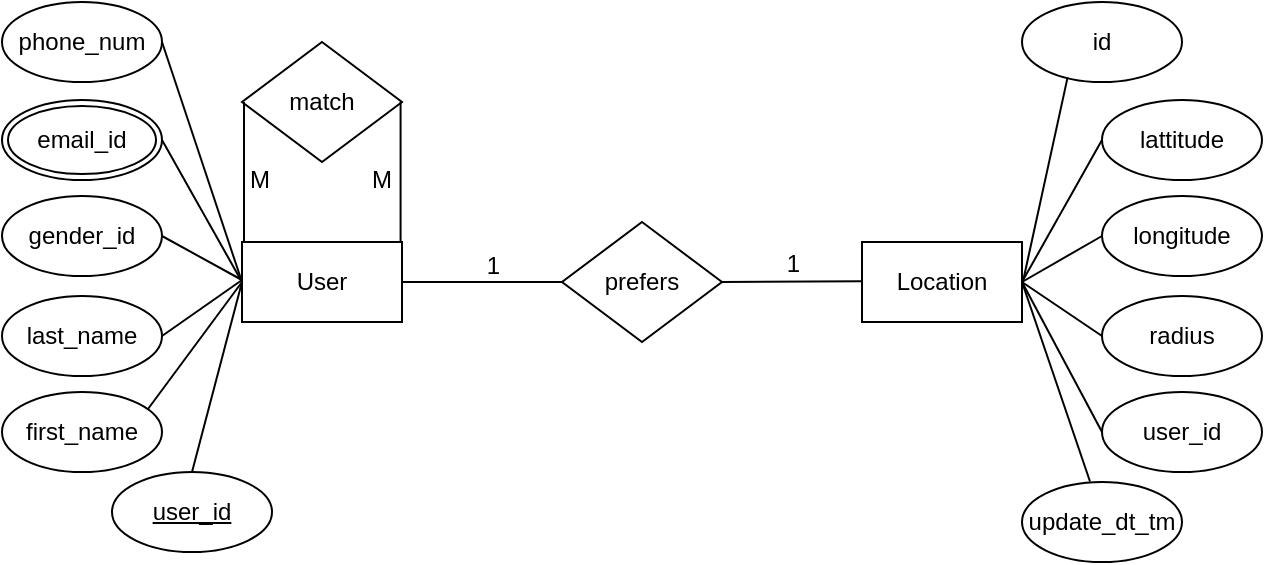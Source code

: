 <mxfile version="16.6.3" type="device"><diagram id="R2lEEEUBdFMjLlhIrx00" name="Page-1"><mxGraphModel dx="1113" dy="1860" grid="1" gridSize="10" guides="1" tooltips="1" connect="1" arrows="1" fold="1" page="1" pageScale="1" pageWidth="850" pageHeight="1100" math="0" shadow="0" extFonts="Permanent Marker^https://fonts.googleapis.com/css?family=Permanent+Marker"><root><mxCell id="0"/><mxCell id="1" parent="0"/><mxCell id="dPc50emsaRb5Qo5FsXfv-1" value="User" style="rounded=0;whiteSpace=wrap;html=1;" parent="1" vertex="1"><mxGeometry x="230" y="-880" width="80" height="40" as="geometry"/></mxCell><mxCell id="dPc50emsaRb5Qo5FsXfv-2" value="Location" style="rounded=0;whiteSpace=wrap;html=1;" parent="1" vertex="1"><mxGeometry x="540" y="-880" width="80" height="40" as="geometry"/></mxCell><mxCell id="dPc50emsaRb5Qo5FsXfv-10" value="gender_id" style="ellipse;whiteSpace=wrap;html=1;" parent="1" vertex="1"><mxGeometry x="110" y="-903" width="80" height="40" as="geometry"/></mxCell><mxCell id="dPc50emsaRb5Qo5FsXfv-11" value="first_name" style="ellipse;whiteSpace=wrap;html=1;" parent="1" vertex="1"><mxGeometry x="110" y="-805" width="80" height="40" as="geometry"/></mxCell><mxCell id="dPc50emsaRb5Qo5FsXfv-12" value="last_name" style="ellipse;whiteSpace=wrap;html=1;" parent="1" vertex="1"><mxGeometry x="110" y="-853" width="80" height="40" as="geometry"/></mxCell><mxCell id="dPc50emsaRb5Qo5FsXfv-13" value="&lt;u&gt;user_id&lt;/u&gt;" style="ellipse;whiteSpace=wrap;html=1;" parent="1" vertex="1"><mxGeometry x="165" y="-765" width="80" height="40" as="geometry"/></mxCell><mxCell id="dPc50emsaRb5Qo5FsXfv-14" value="phone_num" style="ellipse;whiteSpace=wrap;html=1;" parent="1" vertex="1"><mxGeometry x="110" y="-1000" width="80" height="40" as="geometry"/></mxCell><mxCell id="dPc50emsaRb5Qo5FsXfv-15" value="email_id" style="ellipse;shape=doubleEllipse;margin=3;whiteSpace=wrap;html=1;align=center;" parent="1" vertex="1"><mxGeometry x="110" y="-951" width="80" height="40" as="geometry"/></mxCell><mxCell id="dPc50emsaRb5Qo5FsXfv-16" value="prefers" style="rhombus;whiteSpace=wrap;html=1;" parent="1" vertex="1"><mxGeometry x="390" y="-890" width="80" height="60" as="geometry"/></mxCell><mxCell id="dPc50emsaRb5Qo5FsXfv-17" value="" style="endArrow=none;html=1;rounded=0;exitX=1;exitY=0.5;exitDx=0;exitDy=0;" parent="1" source="dPc50emsaRb5Qo5FsXfv-1" edge="1"><mxGeometry relative="1" as="geometry"><mxPoint x="320" y="-860" as="sourcePoint"/><mxPoint x="390" y="-860" as="targetPoint"/></mxGeometry></mxCell><mxCell id="dPc50emsaRb5Qo5FsXfv-21" value="" style="endArrow=none;html=1;rounded=0;" parent="1" edge="1"><mxGeometry relative="1" as="geometry"><mxPoint x="470" y="-860" as="sourcePoint"/><mxPoint x="540" y="-860.4" as="targetPoint"/></mxGeometry></mxCell><mxCell id="dPc50emsaRb5Qo5FsXfv-22" value="1" style="resizable=0;html=1;align=right;verticalAlign=bottom;" parent="dPc50emsaRb5Qo5FsXfv-21" connectable="0" vertex="1"><mxGeometry x="1" relative="1" as="geometry"><mxPoint x="-30" as="offset"/></mxGeometry></mxCell><mxCell id="dPc50emsaRb5Qo5FsXfv-23" value="1" style="resizable=0;html=1;align=right;verticalAlign=bottom;" parent="1" connectable="0" vertex="1"><mxGeometry x="359.999" y="-860.0" as="geometry"/></mxCell><mxCell id="dPc50emsaRb5Qo5FsXfv-24" value="id" style="ellipse;whiteSpace=wrap;html=1;align=center;" parent="1" vertex="1"><mxGeometry x="620" y="-1000" width="80" height="40" as="geometry"/></mxCell><mxCell id="dPc50emsaRb5Qo5FsXfv-25" value="lattitude" style="ellipse;whiteSpace=wrap;html=1;align=center;" parent="1" vertex="1"><mxGeometry x="660" y="-951" width="80" height="40" as="geometry"/></mxCell><mxCell id="dPc50emsaRb5Qo5FsXfv-26" value="longitude" style="ellipse;whiteSpace=wrap;html=1;align=center;" parent="1" vertex="1"><mxGeometry x="660" y="-903" width="80" height="40" as="geometry"/></mxCell><mxCell id="yKusqZ5faRWeMRNGlrbr-1" value="radius" style="ellipse;whiteSpace=wrap;html=1;align=center;" vertex="1" parent="1"><mxGeometry x="660" y="-853" width="80" height="40" as="geometry"/></mxCell><mxCell id="yKusqZ5faRWeMRNGlrbr-2" value="update_dt_tm&lt;span style=&quot;color: rgba(0 , 0 , 0 , 0) ; font-family: monospace ; font-size: 0px&quot;&gt;%3CmxGraphModel%3E%3Croot%3E%3CmxCell%20id%3D%220%22%2F%3E%3CmxCell%20id%3D%221%22%20parent%3D%220%22%2F%3E%3CmxCell%20id%3D%222%22%20value%3D%22radius%22%20style%3D%22ellipse%3BwhiteSpace%3Dwrap%3Bhtml%3D1%3Balign%3Dcenter%3B%22%20vertex%3D%221%22%20parent%3D%221%22%3E%3CmxGeometry%20x%3D%22560%22%20y%3D%2297%22%20width%3D%2280%22%20height%3D%2240%22%20as%3D%22geometry%22%2F%3E%3C%2FmxCell%3E%3C%2Froot%3E%3C%2FmxGraphModel%3E&lt;/span&gt;" style="ellipse;whiteSpace=wrap;html=1;align=center;" vertex="1" parent="1"><mxGeometry x="620" y="-760" width="80" height="40" as="geometry"/></mxCell><mxCell id="yKusqZ5faRWeMRNGlrbr-3" value="user_id" style="ellipse;whiteSpace=wrap;html=1;align=center;" vertex="1" parent="1"><mxGeometry x="660" y="-805" width="80" height="40" as="geometry"/></mxCell><mxCell id="yKusqZ5faRWeMRNGlrbr-4" value="match" style="rhombus;whiteSpace=wrap;html=1;" vertex="1" parent="1"><mxGeometry x="230" y="-980" width="80" height="60" as="geometry"/></mxCell><mxCell id="yKusqZ5faRWeMRNGlrbr-5" value="" style="endArrow=none;html=1;rounded=0;entryX=0;entryY=0.5;entryDx=0;entryDy=0;" edge="1" parent="1"><mxGeometry width="50" height="50" relative="1" as="geometry"><mxPoint x="231" y="-880" as="sourcePoint"/><mxPoint x="231" y="-950.0" as="targetPoint"/></mxGeometry></mxCell><mxCell id="yKusqZ5faRWeMRNGlrbr-6" value="" style="endArrow=none;html=1;rounded=0;entryX=0;entryY=0.5;entryDx=0;entryDy=0;" edge="1" parent="1"><mxGeometry width="50" height="50" relative="1" as="geometry"><mxPoint x="309.29" y="-880.0" as="sourcePoint"/><mxPoint x="309.29" y="-950.0" as="targetPoint"/></mxGeometry></mxCell><mxCell id="yKusqZ5faRWeMRNGlrbr-7" value="M" style="resizable=0;html=1;align=right;verticalAlign=bottom;" connectable="0" vertex="1" parent="1"><mxGeometry x="305.999" y="-903.0" as="geometry"/></mxCell><mxCell id="yKusqZ5faRWeMRNGlrbr-8" value="M" style="resizable=0;html=1;align=right;verticalAlign=bottom;" connectable="0" vertex="1" parent="1"><mxGeometry x="244.999" y="-903.0" as="geometry"/></mxCell><mxCell id="yKusqZ5faRWeMRNGlrbr-9" value="" style="endArrow=none;html=1;rounded=0;entryX=0;entryY=0.5;entryDx=0;entryDy=0;exitX=1;exitY=0.5;exitDx=0;exitDy=0;" edge="1" parent="1" source="dPc50emsaRb5Qo5FsXfv-14" target="dPc50emsaRb5Qo5FsXfv-1"><mxGeometry width="50" height="50" relative="1" as="geometry"><mxPoint x="200" y="-955" as="sourcePoint"/><mxPoint x="230" y="-920" as="targetPoint"/><Array as="points"/></mxGeometry></mxCell><mxCell id="yKusqZ5faRWeMRNGlrbr-10" value="" style="endArrow=none;html=1;rounded=0;entryX=1;entryY=0.5;entryDx=0;entryDy=0;" edge="1" parent="1" target="dPc50emsaRb5Qo5FsXfv-15"><mxGeometry width="50" height="50" relative="1" as="geometry"><mxPoint x="230" y="-860" as="sourcePoint"/><mxPoint x="230" y="-910" as="targetPoint"/></mxGeometry></mxCell><mxCell id="yKusqZ5faRWeMRNGlrbr-11" value="" style="endArrow=none;html=1;rounded=0;exitX=1;exitY=0.5;exitDx=0;exitDy=0;" edge="1" parent="1" source="dPc50emsaRb5Qo5FsXfv-10"><mxGeometry width="50" height="50" relative="1" as="geometry"><mxPoint x="200" y="-851" as="sourcePoint"/><mxPoint x="230" y="-861" as="targetPoint"/></mxGeometry></mxCell><mxCell id="yKusqZ5faRWeMRNGlrbr-12" value="" style="endArrow=none;html=1;rounded=0;exitX=1;exitY=0.5;exitDx=0;exitDy=0;entryX=0;entryY=1;entryDx=0;entryDy=0;" edge="1" parent="1" source="dPc50emsaRb5Qo5FsXfv-12"><mxGeometry width="50" height="50" relative="1" as="geometry"><mxPoint x="180" y="-841" as="sourcePoint"/><mxPoint x="230" y="-861" as="targetPoint"/></mxGeometry></mxCell><mxCell id="yKusqZ5faRWeMRNGlrbr-13" value="" style="endArrow=none;html=1;rounded=0;exitX=0.909;exitY=0.222;exitDx=0;exitDy=0;exitPerimeter=0;" edge="1" parent="1" source="dPc50emsaRb5Qo5FsXfv-11"><mxGeometry width="50" height="50" relative="1" as="geometry"><mxPoint x="245" y="-781" as="sourcePoint"/><mxPoint x="230" y="-860" as="targetPoint"/></mxGeometry></mxCell><mxCell id="yKusqZ5faRWeMRNGlrbr-14" value="" style="endArrow=none;html=1;rounded=0;exitX=0.5;exitY=0;exitDx=0;exitDy=0;entryX=0;entryY=0.5;entryDx=0;entryDy=0;" edge="1" parent="1" source="dPc50emsaRb5Qo5FsXfv-13" target="dPc50emsaRb5Qo5FsXfv-1"><mxGeometry width="50" height="50" relative="1" as="geometry"><mxPoint x="345" y="-813" as="sourcePoint"/><mxPoint x="295" y="-840" as="targetPoint"/></mxGeometry></mxCell><mxCell id="yKusqZ5faRWeMRNGlrbr-15" value="" style="endArrow=none;html=1;rounded=0;entryX=0.285;entryY=0.942;entryDx=0;entryDy=0;entryPerimeter=0;" edge="1" parent="1" target="dPc50emsaRb5Qo5FsXfv-24"><mxGeometry width="50" height="50" relative="1" as="geometry"><mxPoint x="620" y="-858" as="sourcePoint"/><mxPoint x="670" y="-908" as="targetPoint"/></mxGeometry></mxCell><mxCell id="yKusqZ5faRWeMRNGlrbr-16" value="" style="endArrow=none;html=1;rounded=0;entryX=0;entryY=0.5;entryDx=0;entryDy=0;" edge="1" parent="1" target="dPc50emsaRb5Qo5FsXfv-25"><mxGeometry width="50" height="50" relative="1" as="geometry"><mxPoint x="620" y="-860" as="sourcePoint"/><mxPoint x="655.76" y="-952.28" as="targetPoint"/></mxGeometry></mxCell><mxCell id="yKusqZ5faRWeMRNGlrbr-17" value="" style="endArrow=none;html=1;rounded=0;entryX=0;entryY=0.5;entryDx=0;entryDy=0;" edge="1" parent="1" target="dPc50emsaRb5Qo5FsXfv-26"><mxGeometry width="50" height="50" relative="1" as="geometry"><mxPoint x="620" y="-860" as="sourcePoint"/><mxPoint x="645.76" y="-964.28" as="targetPoint"/></mxGeometry></mxCell><mxCell id="yKusqZ5faRWeMRNGlrbr-18" value="" style="endArrow=none;html=1;rounded=0;entryX=0;entryY=0.5;entryDx=0;entryDy=0;" edge="1" parent="1" target="yKusqZ5faRWeMRNGlrbr-1"><mxGeometry width="50" height="50" relative="1" as="geometry"><mxPoint x="620" y="-860" as="sourcePoint"/><mxPoint x="645.76" y="-964.28" as="targetPoint"/></mxGeometry></mxCell><mxCell id="yKusqZ5faRWeMRNGlrbr-19" value="" style="endArrow=none;html=1;rounded=0;entryX=0;entryY=0.5;entryDx=0;entryDy=0;" edge="1" parent="1" target="yKusqZ5faRWeMRNGlrbr-3"><mxGeometry width="50" height="50" relative="1" as="geometry"><mxPoint x="620" y="-860" as="sourcePoint"/><mxPoint x="660" y="-790" as="targetPoint"/></mxGeometry></mxCell><mxCell id="yKusqZ5faRWeMRNGlrbr-20" value="" style="endArrow=none;html=1;rounded=0;entryX=0.425;entryY=-0.006;entryDx=0;entryDy=0;entryPerimeter=0;" edge="1" parent="1" target="yKusqZ5faRWeMRNGlrbr-2"><mxGeometry width="50" height="50" relative="1" as="geometry"><mxPoint x="620" y="-860" as="sourcePoint"/><mxPoint x="660" y="-790" as="targetPoint"/></mxGeometry></mxCell></root></mxGraphModel></diagram></mxfile>